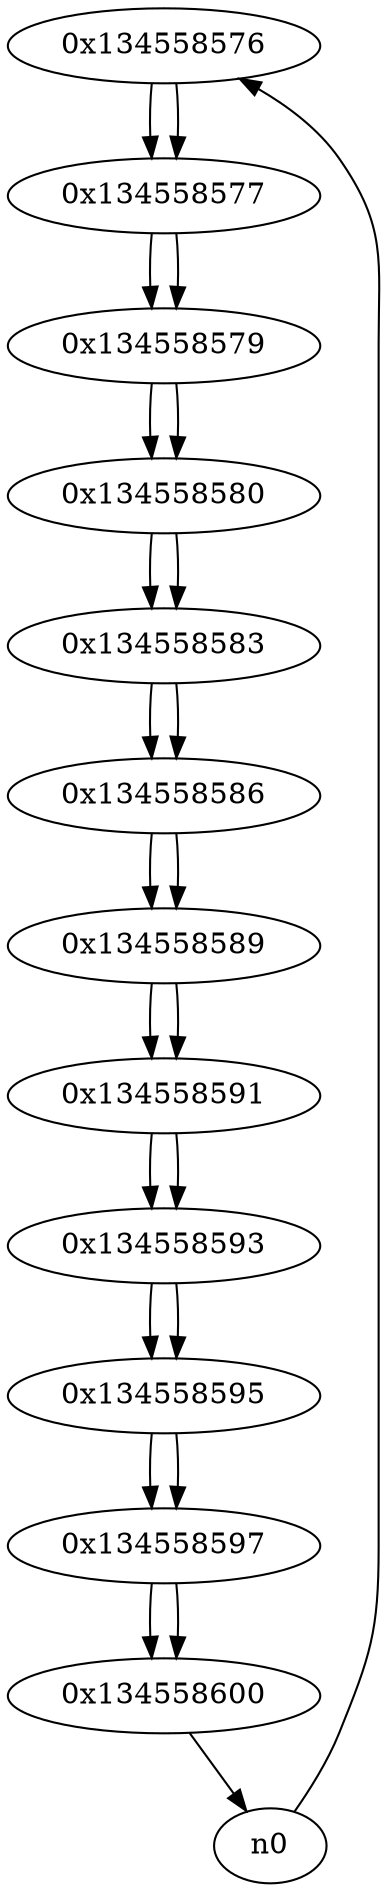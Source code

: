 digraph G{
/* nodes */
  n1 [label="0x134558576"]
  n2 [label="0x134558577"]
  n3 [label="0x134558579"]
  n4 [label="0x134558580"]
  n5 [label="0x134558583"]
  n6 [label="0x134558586"]
  n7 [label="0x134558589"]
  n8 [label="0x134558591"]
  n9 [label="0x134558593"]
  n10 [label="0x134558595"]
  n11 [label="0x134558597"]
  n12 [label="0x134558600"]
/* edges */
n1 -> n2;
n0 -> n1;
n2 -> n3;
n1 -> n2;
n3 -> n4;
n2 -> n3;
n4 -> n5;
n3 -> n4;
n5 -> n6;
n4 -> n5;
n6 -> n7;
n5 -> n6;
n7 -> n8;
n6 -> n7;
n8 -> n9;
n7 -> n8;
n9 -> n10;
n8 -> n9;
n10 -> n11;
n9 -> n10;
n11 -> n12;
n10 -> n11;
n12 -> n0;
n11 -> n12;
}
